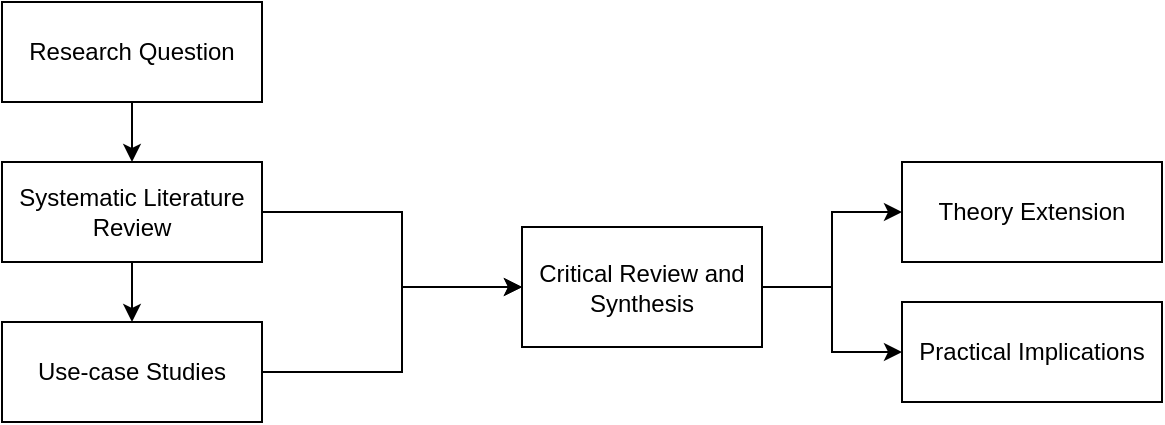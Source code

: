 <mxfile version="24.2.2" type="github">
  <diagram name="Page-1" id="WIwlpubPlfTYMNJWYwAD">
    <mxGraphModel dx="1242" dy="577" grid="1" gridSize="10" guides="1" tooltips="1" connect="1" arrows="1" fold="1" page="1" pageScale="1" pageWidth="827" pageHeight="1169" math="0" shadow="0">
      <root>
        <mxCell id="0" />
        <mxCell id="1" parent="0" />
        <mxCell id="XWTwcJy3mHi1cxzS660l-8" value="" style="edgeStyle=orthogonalEdgeStyle;rounded=0;orthogonalLoop=1;jettySize=auto;html=1;" parent="1" source="XWTwcJy3mHi1cxzS660l-1" target="XWTwcJy3mHi1cxzS660l-3" edge="1">
          <mxGeometry relative="1" as="geometry" />
        </mxCell>
        <mxCell id="XWTwcJy3mHi1cxzS660l-1" value="Research Question" style="rounded=0;whiteSpace=wrap;html=1;" parent="1" vertex="1">
          <mxGeometry x="80" y="350" width="130" height="50" as="geometry" />
        </mxCell>
        <mxCell id="XWTwcJy3mHi1cxzS660l-14" value="" style="edgeStyle=orthogonalEdgeStyle;rounded=0;orthogonalLoop=1;jettySize=auto;html=1;entryX=0;entryY=0.5;entryDx=0;entryDy=0;" parent="1" source="XWTwcJy3mHi1cxzS660l-2" target="XWTwcJy3mHi1cxzS660l-11" edge="1">
          <mxGeometry relative="1" as="geometry">
            <Array as="points">
              <mxPoint x="280" y="535" />
              <mxPoint x="280" y="493" />
            </Array>
          </mxGeometry>
        </mxCell>
        <mxCell id="XWTwcJy3mHi1cxzS660l-2" value="Use-case Studies" style="rounded=0;whiteSpace=wrap;html=1;" parent="1" vertex="1">
          <mxGeometry x="80" y="510" width="130" height="50" as="geometry" />
        </mxCell>
        <mxCell id="XWTwcJy3mHi1cxzS660l-9" value="" style="edgeStyle=orthogonalEdgeStyle;rounded=0;orthogonalLoop=1;jettySize=auto;html=1;" parent="1" source="XWTwcJy3mHi1cxzS660l-3" edge="1">
          <mxGeometry relative="1" as="geometry">
            <mxPoint x="145" y="510" as="targetPoint" />
          </mxGeometry>
        </mxCell>
        <mxCell id="XWTwcJy3mHi1cxzS660l-12" value="" style="edgeStyle=orthogonalEdgeStyle;rounded=0;orthogonalLoop=1;jettySize=auto;html=1;entryX=0;entryY=0.5;entryDx=0;entryDy=0;" parent="1" source="XWTwcJy3mHi1cxzS660l-3" target="XWTwcJy3mHi1cxzS660l-11" edge="1">
          <mxGeometry relative="1" as="geometry">
            <Array as="points">
              <mxPoint x="280" y="455" />
              <mxPoint x="280" y="493" />
            </Array>
          </mxGeometry>
        </mxCell>
        <mxCell id="XWTwcJy3mHi1cxzS660l-3" value="Systematic Literature Review" style="rounded=0;whiteSpace=wrap;html=1;" parent="1" vertex="1">
          <mxGeometry x="80" y="430" width="130" height="50" as="geometry" />
        </mxCell>
        <mxCell id="riGgcoJSYjFT7yGKQKlB-3" value="" style="edgeStyle=orthogonalEdgeStyle;rounded=0;orthogonalLoop=1;jettySize=auto;html=1;" edge="1" parent="1" source="XWTwcJy3mHi1cxzS660l-11" target="XWTwcJy3mHi1cxzS660l-15">
          <mxGeometry relative="1" as="geometry">
            <mxPoint x="400" y="352.5" as="targetPoint" />
          </mxGeometry>
        </mxCell>
        <mxCell id="XWTwcJy3mHi1cxzS660l-11" value="Critical Review and Synthesis" style="rounded=0;whiteSpace=wrap;html=1;" parent="1" vertex="1">
          <mxGeometry x="340" y="462.5" width="120" height="60" as="geometry" />
        </mxCell>
        <mxCell id="XWTwcJy3mHi1cxzS660l-15" value="Theory Extension" style="rounded=0;whiteSpace=wrap;html=1;" parent="1" vertex="1">
          <mxGeometry x="530" y="430" width="130" height="50" as="geometry" />
        </mxCell>
        <mxCell id="XWTwcJy3mHi1cxzS660l-16" value="Practical Implications" style="rounded=0;whiteSpace=wrap;html=1;" parent="1" vertex="1">
          <mxGeometry x="530" y="500" width="130" height="50" as="geometry" />
        </mxCell>
        <mxCell id="XWTwcJy3mHi1cxzS660l-19" style="edgeStyle=orthogonalEdgeStyle;rounded=0;orthogonalLoop=1;jettySize=auto;html=1;exitX=1;exitY=0.5;exitDx=0;exitDy=0;" parent="1" source="XWTwcJy3mHi1cxzS660l-11" target="XWTwcJy3mHi1cxzS660l-16" edge="1">
          <mxGeometry relative="1" as="geometry" />
        </mxCell>
      </root>
    </mxGraphModel>
  </diagram>
</mxfile>

